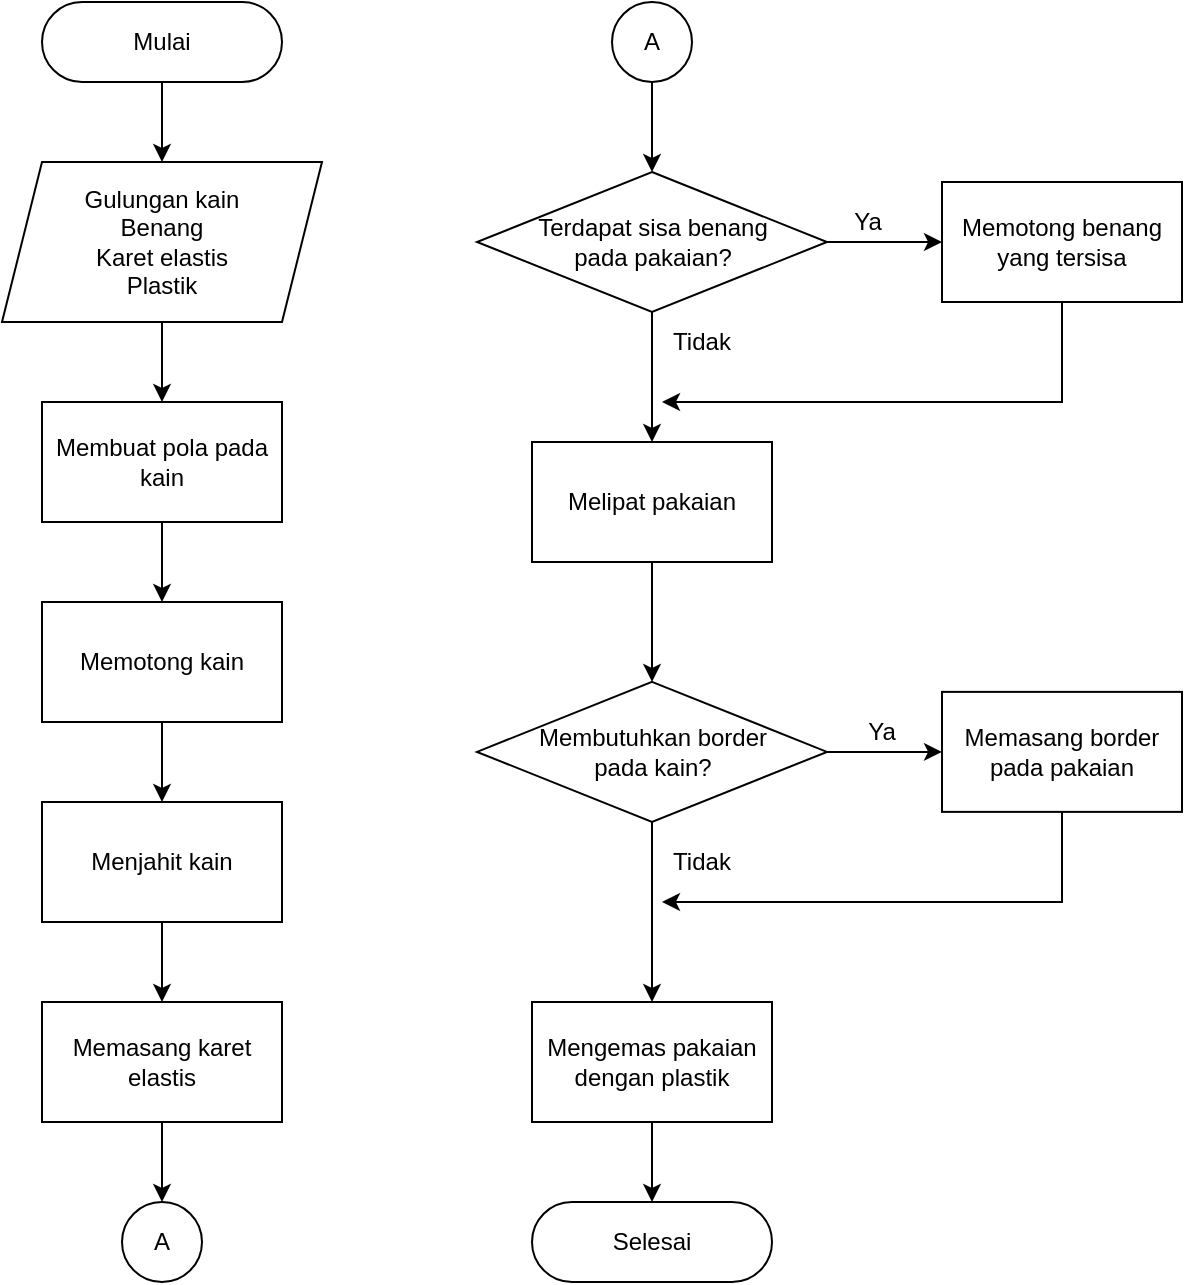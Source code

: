 <mxfile version="15.0.6" type="github">
  <diagram id="SvJlqrv_Ubx2b7r8ZZ3b" name="Page-1">
    <mxGraphModel dx="1447" dy="780" grid="1" gridSize="10" guides="1" tooltips="1" connect="1" arrows="1" fold="1" page="1" pageScale="1" pageWidth="850" pageHeight="1100" math="0" shadow="0">
      <root>
        <mxCell id="0" />
        <mxCell id="1" parent="0" />
        <mxCell id="EQxsAdqln0tXPdf_CBqu-6" style="edgeStyle=orthogonalEdgeStyle;rounded=0;orthogonalLoop=1;jettySize=auto;html=1;" parent="1" source="EQxsAdqln0tXPdf_CBqu-1" target="EQxsAdqln0tXPdf_CBqu-5" edge="1">
          <mxGeometry relative="1" as="geometry" />
        </mxCell>
        <mxCell id="EQxsAdqln0tXPdf_CBqu-1" value="Mulai" style="rounded=1;whiteSpace=wrap;html=1;arcSize=50;" parent="1" vertex="1">
          <mxGeometry x="170" y="100" width="120" height="40" as="geometry" />
        </mxCell>
        <mxCell id="EQxsAdqln0tXPdf_CBqu-4" value="Selesai" style="rounded=1;whiteSpace=wrap;html=1;arcSize=50;" parent="1" vertex="1">
          <mxGeometry x="415" y="700" width="120" height="40" as="geometry" />
        </mxCell>
        <mxCell id="EQxsAdqln0tXPdf_CBqu-10" style="edgeStyle=orthogonalEdgeStyle;rounded=0;orthogonalLoop=1;jettySize=auto;html=1;" parent="1" source="EQxsAdqln0tXPdf_CBqu-5" target="EQxsAdqln0tXPdf_CBqu-7" edge="1">
          <mxGeometry relative="1" as="geometry" />
        </mxCell>
        <mxCell id="EQxsAdqln0tXPdf_CBqu-5" value="&lt;div&gt;Gulungan kain&lt;/div&gt;&lt;div&gt;Benang&lt;/div&gt;&lt;div&gt;Karet elastis&lt;br&gt;&lt;/div&gt;&lt;div&gt;Plastik&lt;br&gt;&lt;/div&gt;" style="shape=parallelogram;perimeter=parallelogramPerimeter;whiteSpace=wrap;html=1;fixedSize=1;" parent="1" vertex="1">
          <mxGeometry x="150" y="180" width="160" height="80" as="geometry" />
        </mxCell>
        <mxCell id="EQxsAdqln0tXPdf_CBqu-12" value="" style="edgeStyle=orthogonalEdgeStyle;rounded=0;orthogonalLoop=1;jettySize=auto;html=1;" parent="1" source="EQxsAdqln0tXPdf_CBqu-7" target="EQxsAdqln0tXPdf_CBqu-11" edge="1">
          <mxGeometry relative="1" as="geometry" />
        </mxCell>
        <mxCell id="EQxsAdqln0tXPdf_CBqu-7" value="Membuat pola pada kain" style="rounded=0;whiteSpace=wrap;html=1;" parent="1" vertex="1">
          <mxGeometry x="170" y="300" width="120" height="60" as="geometry" />
        </mxCell>
        <mxCell id="EQxsAdqln0tXPdf_CBqu-14" value="" style="edgeStyle=orthogonalEdgeStyle;rounded=0;orthogonalLoop=1;jettySize=auto;html=1;" parent="1" source="EQxsAdqln0tXPdf_CBqu-11" target="EQxsAdqln0tXPdf_CBqu-13" edge="1">
          <mxGeometry relative="1" as="geometry" />
        </mxCell>
        <mxCell id="EQxsAdqln0tXPdf_CBqu-11" value="Memotong kain" style="whiteSpace=wrap;html=1;rounded=0;" parent="1" vertex="1">
          <mxGeometry x="170" y="400" width="120" height="60" as="geometry" />
        </mxCell>
        <mxCell id="EQxsAdqln0tXPdf_CBqu-16" value="" style="edgeStyle=orthogonalEdgeStyle;rounded=0;orthogonalLoop=1;jettySize=auto;html=1;" parent="1" source="EQxsAdqln0tXPdf_CBqu-13" target="EQxsAdqln0tXPdf_CBqu-15" edge="1">
          <mxGeometry relative="1" as="geometry" />
        </mxCell>
        <mxCell id="EQxsAdqln0tXPdf_CBqu-13" value="Menjahit kain" style="whiteSpace=wrap;html=1;rounded=0;" parent="1" vertex="1">
          <mxGeometry x="170" y="500" width="120" height="60" as="geometry" />
        </mxCell>
        <mxCell id="EQxsAdqln0tXPdf_CBqu-24" style="edgeStyle=orthogonalEdgeStyle;rounded=0;orthogonalLoop=1;jettySize=auto;html=1;" parent="1" source="EQxsAdqln0tXPdf_CBqu-15" target="EQxsAdqln0tXPdf_CBqu-22" edge="1">
          <mxGeometry relative="1" as="geometry" />
        </mxCell>
        <mxCell id="EQxsAdqln0tXPdf_CBqu-15" value="Memasang karet elastis" style="whiteSpace=wrap;html=1;rounded=0;" parent="1" vertex="1">
          <mxGeometry x="170" y="600" width="120" height="60" as="geometry" />
        </mxCell>
        <mxCell id="EQxsAdqln0tXPdf_CBqu-22" value="A" style="ellipse;whiteSpace=wrap;html=1;aspect=fixed;" parent="1" vertex="1">
          <mxGeometry x="210" y="700" width="40" height="40" as="geometry" />
        </mxCell>
        <mxCell id="EQxsAdqln0tXPdf_CBqu-34" style="edgeStyle=orthogonalEdgeStyle;rounded=0;orthogonalLoop=1;jettySize=auto;html=1;" parent="1" source="EQxsAdqln0tXPdf_CBqu-25" target="EQxsAdqln0tXPdf_CBqu-26" edge="1">
          <mxGeometry relative="1" as="geometry" />
        </mxCell>
        <mxCell id="EQxsAdqln0tXPdf_CBqu-25" value="A" style="ellipse;whiteSpace=wrap;html=1;aspect=fixed;" parent="1" vertex="1">
          <mxGeometry x="455" y="100" width="40" height="40" as="geometry" />
        </mxCell>
        <mxCell id="EQxsAdqln0tXPdf_CBqu-32" style="edgeStyle=orthogonalEdgeStyle;rounded=0;orthogonalLoop=1;jettySize=auto;html=1;entryX=0;entryY=0.5;entryDx=0;entryDy=0;" parent="1" source="EQxsAdqln0tXPdf_CBqu-26" target="EQxsAdqln0tXPdf_CBqu-31" edge="1">
          <mxGeometry relative="1" as="geometry" />
        </mxCell>
        <mxCell id="EQxsAdqln0tXPdf_CBqu-48" style="edgeStyle=orthogonalEdgeStyle;rounded=0;orthogonalLoop=1;jettySize=auto;html=1;entryX=0.5;entryY=0;entryDx=0;entryDy=0;" parent="1" source="EQxsAdqln0tXPdf_CBqu-26" target="EQxsAdqln0tXPdf_CBqu-46" edge="1">
          <mxGeometry relative="1" as="geometry" />
        </mxCell>
        <mxCell id="EQxsAdqln0tXPdf_CBqu-26" value="&lt;div&gt;Terdapat sisa benang &lt;br&gt;&lt;/div&gt;&lt;div&gt;pada pakaian?&lt;/div&gt;" style="rhombus;whiteSpace=wrap;html=1;" parent="1" vertex="1">
          <mxGeometry x="387.5" y="185" width="175" height="70" as="geometry" />
        </mxCell>
        <mxCell id="EQxsAdqln0tXPdf_CBqu-35" style="edgeStyle=orthogonalEdgeStyle;rounded=0;orthogonalLoop=1;jettySize=auto;html=1;" parent="1" source="EQxsAdqln0tXPdf_CBqu-31" edge="1">
          <mxGeometry relative="1" as="geometry">
            <mxPoint x="480" y="300" as="targetPoint" />
            <Array as="points">
              <mxPoint x="680" y="300" />
            </Array>
          </mxGeometry>
        </mxCell>
        <mxCell id="EQxsAdqln0tXPdf_CBqu-31" value="Memotong benang yang tersisa" style="rounded=0;whiteSpace=wrap;html=1;" parent="1" vertex="1">
          <mxGeometry x="620" y="190" width="120" height="60" as="geometry" />
        </mxCell>
        <mxCell id="EQxsAdqln0tXPdf_CBqu-36" value="&lt;font style=&quot;font-size: 12px&quot;&gt;Ya&lt;/font&gt;" style="text;html=1;strokeColor=none;fillColor=none;align=center;verticalAlign=middle;whiteSpace=wrap;rounded=0;" parent="1" vertex="1">
          <mxGeometry x="562.5" y="200" width="40" height="20" as="geometry" />
        </mxCell>
        <mxCell id="EQxsAdqln0tXPdf_CBqu-59" style="edgeStyle=orthogonalEdgeStyle;rounded=0;orthogonalLoop=1;jettySize=auto;html=1;" parent="1" source="EQxsAdqln0tXPdf_CBqu-37" target="EQxsAdqln0tXPdf_CBqu-4" edge="1">
          <mxGeometry relative="1" as="geometry" />
        </mxCell>
        <mxCell id="EQxsAdqln0tXPdf_CBqu-37" value="Mengemas pakaian dengan plastik" style="rounded=0;whiteSpace=wrap;html=1;" parent="1" vertex="1">
          <mxGeometry x="415" y="600" width="120" height="60" as="geometry" />
        </mxCell>
        <mxCell id="EQxsAdqln0tXPdf_CBqu-39" value="Tidak" style="text;html=1;strokeColor=none;fillColor=none;align=center;verticalAlign=middle;whiteSpace=wrap;rounded=0;" parent="1" vertex="1">
          <mxGeometry x="480" y="260" width="40" height="20" as="geometry" />
        </mxCell>
        <mxCell id="EQxsAdqln0tXPdf_CBqu-45" style="edgeStyle=orthogonalEdgeStyle;rounded=0;orthogonalLoop=1;jettySize=auto;html=1;" parent="1" source="EQxsAdqln0tXPdf_CBqu-43" target="EQxsAdqln0tXPdf_CBqu-37" edge="1">
          <mxGeometry relative="1" as="geometry" />
        </mxCell>
        <mxCell id="EQxsAdqln0tXPdf_CBqu-51" style="edgeStyle=orthogonalEdgeStyle;rounded=0;orthogonalLoop=1;jettySize=auto;html=1;entryX=0;entryY=0.5;entryDx=0;entryDy=0;" parent="1" source="EQxsAdqln0tXPdf_CBqu-43" target="EQxsAdqln0tXPdf_CBqu-50" edge="1">
          <mxGeometry relative="1" as="geometry" />
        </mxCell>
        <mxCell id="EQxsAdqln0tXPdf_CBqu-43" value="&lt;div&gt;Membutuhkan border&lt;/div&gt;&lt;div&gt;pada kain?&lt;br&gt;&lt;/div&gt;" style="rhombus;whiteSpace=wrap;html=1;" parent="1" vertex="1">
          <mxGeometry x="387.5" y="439.94" width="175" height="70" as="geometry" />
        </mxCell>
        <mxCell id="EQxsAdqln0tXPdf_CBqu-49" style="edgeStyle=orthogonalEdgeStyle;rounded=0;orthogonalLoop=1;jettySize=auto;html=1;" parent="1" source="EQxsAdqln0tXPdf_CBqu-46" target="EQxsAdqln0tXPdf_CBqu-43" edge="1">
          <mxGeometry relative="1" as="geometry" />
        </mxCell>
        <mxCell id="EQxsAdqln0tXPdf_CBqu-46" value="Melipat pakaian" style="rounded=0;whiteSpace=wrap;html=1;" parent="1" vertex="1">
          <mxGeometry x="415" y="320" width="120" height="60" as="geometry" />
        </mxCell>
        <mxCell id="EQxsAdqln0tXPdf_CBqu-58" style="edgeStyle=orthogonalEdgeStyle;rounded=0;orthogonalLoop=1;jettySize=auto;html=1;" parent="1" source="EQxsAdqln0tXPdf_CBqu-50" edge="1">
          <mxGeometry relative="1" as="geometry">
            <mxPoint x="480" y="549.94" as="targetPoint" />
            <Array as="points">
              <mxPoint x="680" y="549.94" />
              <mxPoint x="480" y="549.94" />
            </Array>
          </mxGeometry>
        </mxCell>
        <mxCell id="EQxsAdqln0tXPdf_CBqu-50" value="Memasang border pada pakaian" style="rounded=0;whiteSpace=wrap;html=1;" parent="1" vertex="1">
          <mxGeometry x="620" y="444.94" width="120" height="60" as="geometry" />
        </mxCell>
        <mxCell id="EQxsAdqln0tXPdf_CBqu-53" value="&lt;font style=&quot;font-size: 12px&quot;&gt;Ya&lt;/font&gt;" style="text;html=1;strokeColor=none;fillColor=none;align=center;verticalAlign=middle;whiteSpace=wrap;rounded=0;" parent="1" vertex="1">
          <mxGeometry x="570" y="454.94" width="40" height="20" as="geometry" />
        </mxCell>
        <mxCell id="EQxsAdqln0tXPdf_CBqu-55" value="Tidak" style="text;html=1;strokeColor=none;fillColor=none;align=center;verticalAlign=middle;whiteSpace=wrap;rounded=0;" parent="1" vertex="1">
          <mxGeometry x="480" y="519.94" width="40" height="20" as="geometry" />
        </mxCell>
        <mxCell id="FsdDRmOEKdoUIaEoxOmk-4" style="edgeStyle=orthogonalEdgeStyle;rounded=0;orthogonalLoop=1;jettySize=auto;html=1;exitX=0.5;exitY=1;exitDx=0;exitDy=0;" edge="1" parent="1" source="EQxsAdqln0tXPdf_CBqu-39" target="EQxsAdqln0tXPdf_CBqu-39">
          <mxGeometry relative="1" as="geometry" />
        </mxCell>
      </root>
    </mxGraphModel>
  </diagram>
</mxfile>
